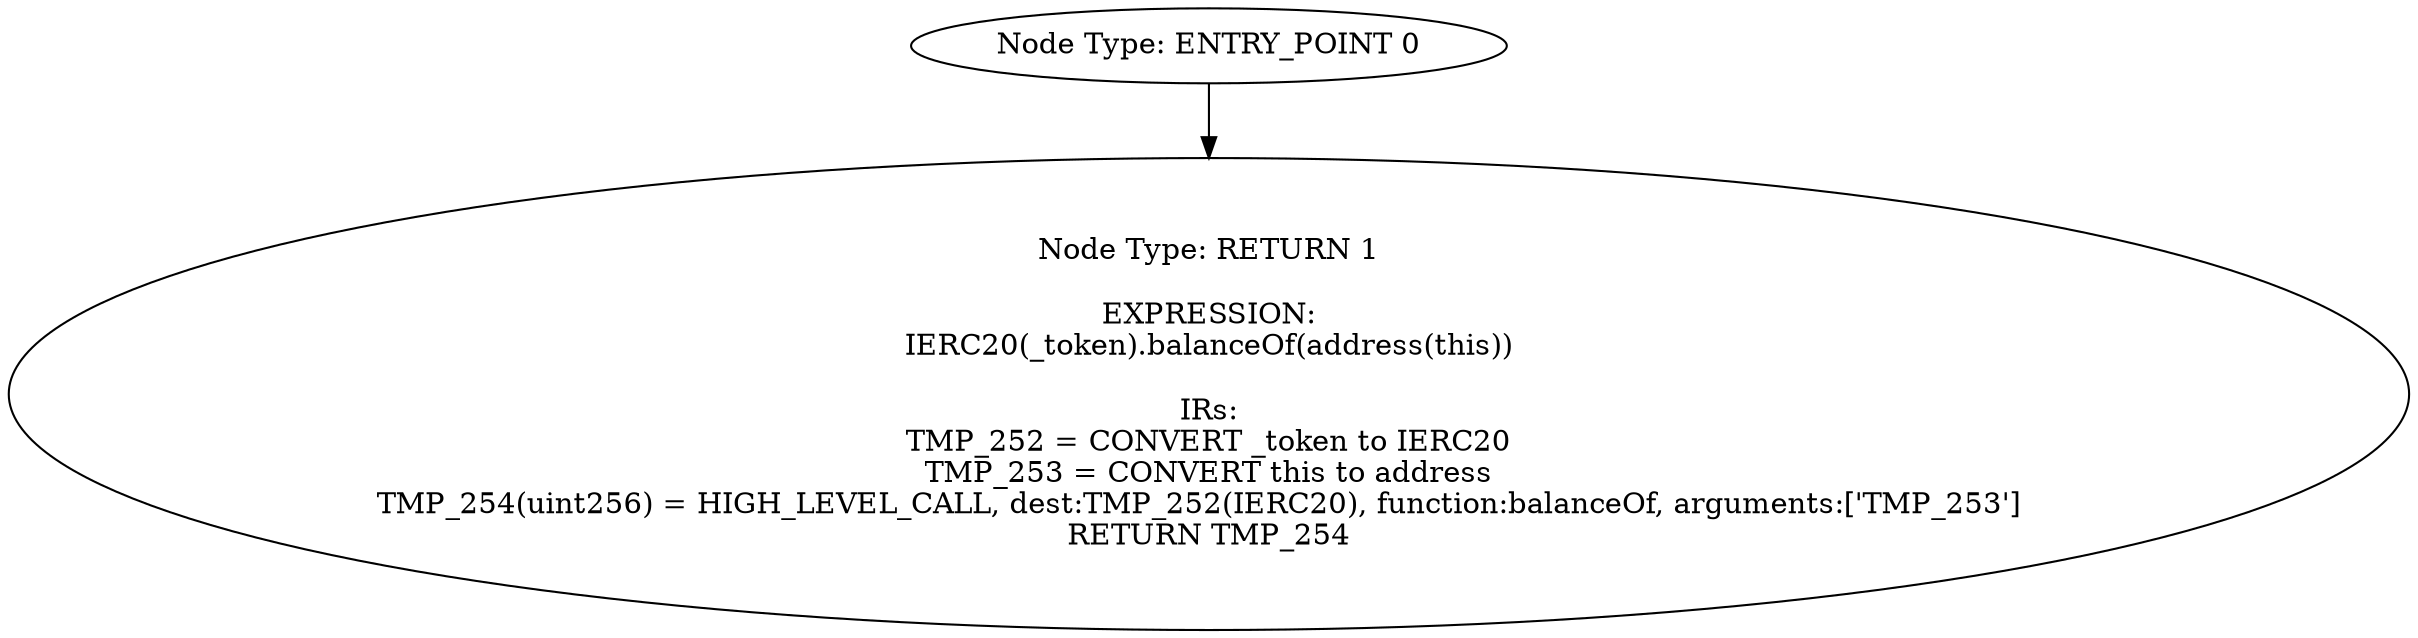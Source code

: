 digraph{
0[label="Node Type: ENTRY_POINT 0
"];
0->1;
1[label="Node Type: RETURN 1

EXPRESSION:
IERC20(_token).balanceOf(address(this))

IRs:
TMP_252 = CONVERT _token to IERC20
TMP_253 = CONVERT this to address
TMP_254(uint256) = HIGH_LEVEL_CALL, dest:TMP_252(IERC20), function:balanceOf, arguments:['TMP_253']  
RETURN TMP_254"];
}
